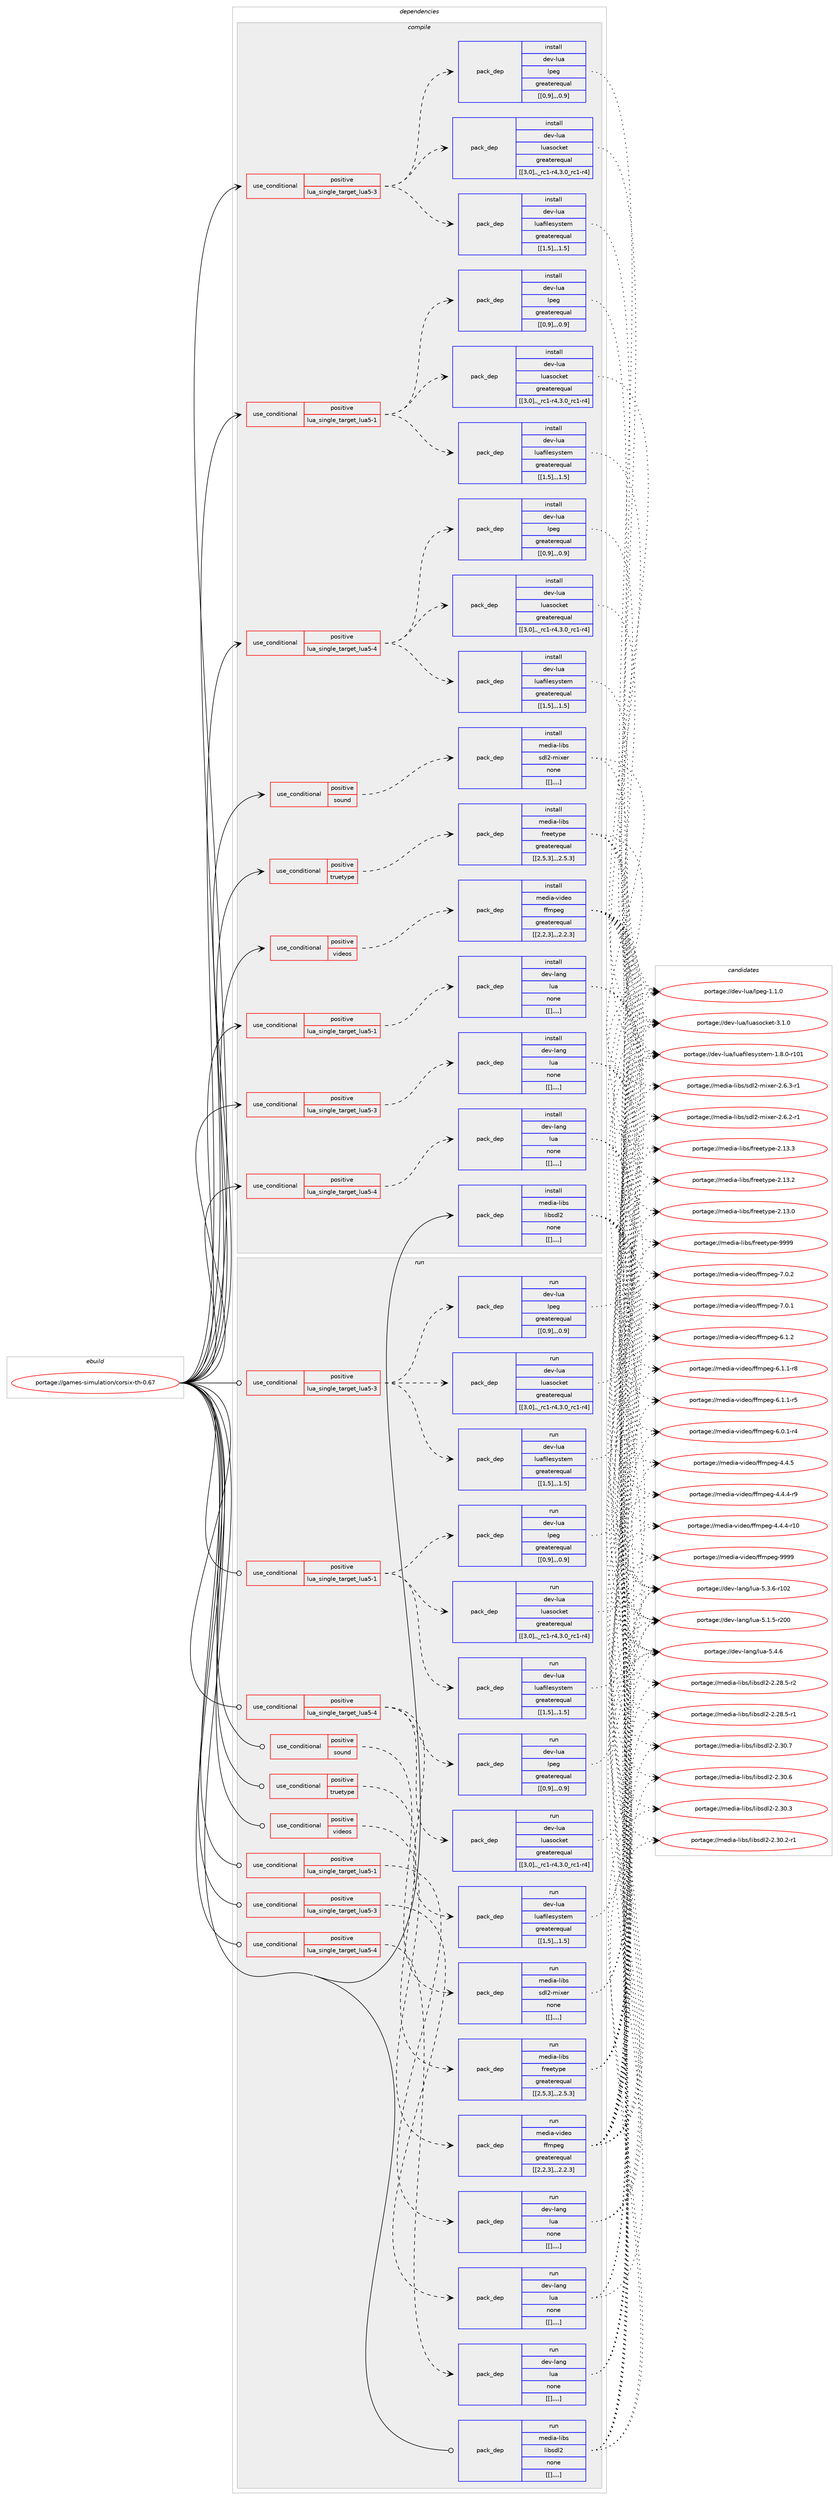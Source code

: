 digraph prolog {

# *************
# Graph options
# *************

newrank=true;
concentrate=true;
compound=true;
graph [rankdir=LR,fontname=Helvetica,fontsize=10,ranksep=1.5];#, ranksep=2.5, nodesep=0.2];
edge  [arrowhead=vee];
node  [fontname=Helvetica,fontsize=10];

# **********
# The ebuild
# **********

subgraph cluster_leftcol {
color=gray;
label=<<i>ebuild</i>>;
id [label="portage://games-simulation/corsix-th-0.67", color=red, width=4, href="../games-simulation/corsix-th-0.67.svg"];
}

# ****************
# The dependencies
# ****************

subgraph cluster_midcol {
color=gray;
label=<<i>dependencies</i>>;
subgraph cluster_compile {
fillcolor="#eeeeee";
style=filled;
label=<<i>compile</i>>;
subgraph cond66335 {
dependency236933 [label=<<TABLE BORDER="0" CELLBORDER="1" CELLSPACING="0" CELLPADDING="4"><TR><TD ROWSPAN="3" CELLPADDING="10">use_conditional</TD></TR><TR><TD>positive</TD></TR><TR><TD>lua_single_target_lua5-1</TD></TR></TABLE>>, shape=none, color=red];
subgraph pack169095 {
dependency236934 [label=<<TABLE BORDER="0" CELLBORDER="1" CELLSPACING="0" CELLPADDING="4" WIDTH="220"><TR><TD ROWSPAN="6" CELLPADDING="30">pack_dep</TD></TR><TR><TD WIDTH="110">install</TD></TR><TR><TD>dev-lang</TD></TR><TR><TD>lua</TD></TR><TR><TD>none</TD></TR><TR><TD>[[],,,,]</TD></TR></TABLE>>, shape=none, color=blue];
}
dependency236933:e -> dependency236934:w [weight=20,style="dashed",arrowhead="vee"];
}
id:e -> dependency236933:w [weight=20,style="solid",arrowhead="vee"];
subgraph cond66336 {
dependency236935 [label=<<TABLE BORDER="0" CELLBORDER="1" CELLSPACING="0" CELLPADDING="4"><TR><TD ROWSPAN="3" CELLPADDING="10">use_conditional</TD></TR><TR><TD>positive</TD></TR><TR><TD>lua_single_target_lua5-1</TD></TR></TABLE>>, shape=none, color=red];
subgraph pack169096 {
dependency236936 [label=<<TABLE BORDER="0" CELLBORDER="1" CELLSPACING="0" CELLPADDING="4" WIDTH="220"><TR><TD ROWSPAN="6" CELLPADDING="30">pack_dep</TD></TR><TR><TD WIDTH="110">install</TD></TR><TR><TD>dev-lua</TD></TR><TR><TD>luafilesystem</TD></TR><TR><TD>greaterequal</TD></TR><TR><TD>[[1,5],,,1.5]</TD></TR></TABLE>>, shape=none, color=blue];
}
dependency236935:e -> dependency236936:w [weight=20,style="dashed",arrowhead="vee"];
subgraph pack169097 {
dependency236937 [label=<<TABLE BORDER="0" CELLBORDER="1" CELLSPACING="0" CELLPADDING="4" WIDTH="220"><TR><TD ROWSPAN="6" CELLPADDING="30">pack_dep</TD></TR><TR><TD WIDTH="110">install</TD></TR><TR><TD>dev-lua</TD></TR><TR><TD>lpeg</TD></TR><TR><TD>greaterequal</TD></TR><TR><TD>[[0,9],,,0.9]</TD></TR></TABLE>>, shape=none, color=blue];
}
dependency236935:e -> dependency236937:w [weight=20,style="dashed",arrowhead="vee"];
subgraph pack169098 {
dependency236938 [label=<<TABLE BORDER="0" CELLBORDER="1" CELLSPACING="0" CELLPADDING="4" WIDTH="220"><TR><TD ROWSPAN="6" CELLPADDING="30">pack_dep</TD></TR><TR><TD WIDTH="110">install</TD></TR><TR><TD>dev-lua</TD></TR><TR><TD>luasocket</TD></TR><TR><TD>greaterequal</TD></TR><TR><TD>[[3,0],,_rc1-r4,3.0_rc1-r4]</TD></TR></TABLE>>, shape=none, color=blue];
}
dependency236935:e -> dependency236938:w [weight=20,style="dashed",arrowhead="vee"];
}
id:e -> dependency236935:w [weight=20,style="solid",arrowhead="vee"];
subgraph cond66337 {
dependency236939 [label=<<TABLE BORDER="0" CELLBORDER="1" CELLSPACING="0" CELLPADDING="4"><TR><TD ROWSPAN="3" CELLPADDING="10">use_conditional</TD></TR><TR><TD>positive</TD></TR><TR><TD>lua_single_target_lua5-3</TD></TR></TABLE>>, shape=none, color=red];
subgraph pack169099 {
dependency236940 [label=<<TABLE BORDER="0" CELLBORDER="1" CELLSPACING="0" CELLPADDING="4" WIDTH="220"><TR><TD ROWSPAN="6" CELLPADDING="30">pack_dep</TD></TR><TR><TD WIDTH="110">install</TD></TR><TR><TD>dev-lang</TD></TR><TR><TD>lua</TD></TR><TR><TD>none</TD></TR><TR><TD>[[],,,,]</TD></TR></TABLE>>, shape=none, color=blue];
}
dependency236939:e -> dependency236940:w [weight=20,style="dashed",arrowhead="vee"];
}
id:e -> dependency236939:w [weight=20,style="solid",arrowhead="vee"];
subgraph cond66338 {
dependency236941 [label=<<TABLE BORDER="0" CELLBORDER="1" CELLSPACING="0" CELLPADDING="4"><TR><TD ROWSPAN="3" CELLPADDING="10">use_conditional</TD></TR><TR><TD>positive</TD></TR><TR><TD>lua_single_target_lua5-3</TD></TR></TABLE>>, shape=none, color=red];
subgraph pack169100 {
dependency236942 [label=<<TABLE BORDER="0" CELLBORDER="1" CELLSPACING="0" CELLPADDING="4" WIDTH="220"><TR><TD ROWSPAN="6" CELLPADDING="30">pack_dep</TD></TR><TR><TD WIDTH="110">install</TD></TR><TR><TD>dev-lua</TD></TR><TR><TD>luafilesystem</TD></TR><TR><TD>greaterequal</TD></TR><TR><TD>[[1,5],,,1.5]</TD></TR></TABLE>>, shape=none, color=blue];
}
dependency236941:e -> dependency236942:w [weight=20,style="dashed",arrowhead="vee"];
subgraph pack169101 {
dependency236943 [label=<<TABLE BORDER="0" CELLBORDER="1" CELLSPACING="0" CELLPADDING="4" WIDTH="220"><TR><TD ROWSPAN="6" CELLPADDING="30">pack_dep</TD></TR><TR><TD WIDTH="110">install</TD></TR><TR><TD>dev-lua</TD></TR><TR><TD>lpeg</TD></TR><TR><TD>greaterequal</TD></TR><TR><TD>[[0,9],,,0.9]</TD></TR></TABLE>>, shape=none, color=blue];
}
dependency236941:e -> dependency236943:w [weight=20,style="dashed",arrowhead="vee"];
subgraph pack169102 {
dependency236944 [label=<<TABLE BORDER="0" CELLBORDER="1" CELLSPACING="0" CELLPADDING="4" WIDTH="220"><TR><TD ROWSPAN="6" CELLPADDING="30">pack_dep</TD></TR><TR><TD WIDTH="110">install</TD></TR><TR><TD>dev-lua</TD></TR><TR><TD>luasocket</TD></TR><TR><TD>greaterequal</TD></TR><TR><TD>[[3,0],,_rc1-r4,3.0_rc1-r4]</TD></TR></TABLE>>, shape=none, color=blue];
}
dependency236941:e -> dependency236944:w [weight=20,style="dashed",arrowhead="vee"];
}
id:e -> dependency236941:w [weight=20,style="solid",arrowhead="vee"];
subgraph cond66339 {
dependency236945 [label=<<TABLE BORDER="0" CELLBORDER="1" CELLSPACING="0" CELLPADDING="4"><TR><TD ROWSPAN="3" CELLPADDING="10">use_conditional</TD></TR><TR><TD>positive</TD></TR><TR><TD>lua_single_target_lua5-4</TD></TR></TABLE>>, shape=none, color=red];
subgraph pack169103 {
dependency236946 [label=<<TABLE BORDER="0" CELLBORDER="1" CELLSPACING="0" CELLPADDING="4" WIDTH="220"><TR><TD ROWSPAN="6" CELLPADDING="30">pack_dep</TD></TR><TR><TD WIDTH="110">install</TD></TR><TR><TD>dev-lang</TD></TR><TR><TD>lua</TD></TR><TR><TD>none</TD></TR><TR><TD>[[],,,,]</TD></TR></TABLE>>, shape=none, color=blue];
}
dependency236945:e -> dependency236946:w [weight=20,style="dashed",arrowhead="vee"];
}
id:e -> dependency236945:w [weight=20,style="solid",arrowhead="vee"];
subgraph cond66340 {
dependency236947 [label=<<TABLE BORDER="0" CELLBORDER="1" CELLSPACING="0" CELLPADDING="4"><TR><TD ROWSPAN="3" CELLPADDING="10">use_conditional</TD></TR><TR><TD>positive</TD></TR><TR><TD>lua_single_target_lua5-4</TD></TR></TABLE>>, shape=none, color=red];
subgraph pack169104 {
dependency236948 [label=<<TABLE BORDER="0" CELLBORDER="1" CELLSPACING="0" CELLPADDING="4" WIDTH="220"><TR><TD ROWSPAN="6" CELLPADDING="30">pack_dep</TD></TR><TR><TD WIDTH="110">install</TD></TR><TR><TD>dev-lua</TD></TR><TR><TD>luafilesystem</TD></TR><TR><TD>greaterequal</TD></TR><TR><TD>[[1,5],,,1.5]</TD></TR></TABLE>>, shape=none, color=blue];
}
dependency236947:e -> dependency236948:w [weight=20,style="dashed",arrowhead="vee"];
subgraph pack169105 {
dependency236949 [label=<<TABLE BORDER="0" CELLBORDER="1" CELLSPACING="0" CELLPADDING="4" WIDTH="220"><TR><TD ROWSPAN="6" CELLPADDING="30">pack_dep</TD></TR><TR><TD WIDTH="110">install</TD></TR><TR><TD>dev-lua</TD></TR><TR><TD>lpeg</TD></TR><TR><TD>greaterequal</TD></TR><TR><TD>[[0,9],,,0.9]</TD></TR></TABLE>>, shape=none, color=blue];
}
dependency236947:e -> dependency236949:w [weight=20,style="dashed",arrowhead="vee"];
subgraph pack169106 {
dependency236950 [label=<<TABLE BORDER="0" CELLBORDER="1" CELLSPACING="0" CELLPADDING="4" WIDTH="220"><TR><TD ROWSPAN="6" CELLPADDING="30">pack_dep</TD></TR><TR><TD WIDTH="110">install</TD></TR><TR><TD>dev-lua</TD></TR><TR><TD>luasocket</TD></TR><TR><TD>greaterequal</TD></TR><TR><TD>[[3,0],,_rc1-r4,3.0_rc1-r4]</TD></TR></TABLE>>, shape=none, color=blue];
}
dependency236947:e -> dependency236950:w [weight=20,style="dashed",arrowhead="vee"];
}
id:e -> dependency236947:w [weight=20,style="solid",arrowhead="vee"];
subgraph cond66341 {
dependency236951 [label=<<TABLE BORDER="0" CELLBORDER="1" CELLSPACING="0" CELLPADDING="4"><TR><TD ROWSPAN="3" CELLPADDING="10">use_conditional</TD></TR><TR><TD>positive</TD></TR><TR><TD>sound</TD></TR></TABLE>>, shape=none, color=red];
subgraph pack169107 {
dependency236952 [label=<<TABLE BORDER="0" CELLBORDER="1" CELLSPACING="0" CELLPADDING="4" WIDTH="220"><TR><TD ROWSPAN="6" CELLPADDING="30">pack_dep</TD></TR><TR><TD WIDTH="110">install</TD></TR><TR><TD>media-libs</TD></TR><TR><TD>sdl2-mixer</TD></TR><TR><TD>none</TD></TR><TR><TD>[[],,,,]</TD></TR></TABLE>>, shape=none, color=blue];
}
dependency236951:e -> dependency236952:w [weight=20,style="dashed",arrowhead="vee"];
}
id:e -> dependency236951:w [weight=20,style="solid",arrowhead="vee"];
subgraph cond66342 {
dependency236953 [label=<<TABLE BORDER="0" CELLBORDER="1" CELLSPACING="0" CELLPADDING="4"><TR><TD ROWSPAN="3" CELLPADDING="10">use_conditional</TD></TR><TR><TD>positive</TD></TR><TR><TD>truetype</TD></TR></TABLE>>, shape=none, color=red];
subgraph pack169108 {
dependency236954 [label=<<TABLE BORDER="0" CELLBORDER="1" CELLSPACING="0" CELLPADDING="4" WIDTH="220"><TR><TD ROWSPAN="6" CELLPADDING="30">pack_dep</TD></TR><TR><TD WIDTH="110">install</TD></TR><TR><TD>media-libs</TD></TR><TR><TD>freetype</TD></TR><TR><TD>greaterequal</TD></TR><TR><TD>[[2,5,3],,,2.5.3]</TD></TR></TABLE>>, shape=none, color=blue];
}
dependency236953:e -> dependency236954:w [weight=20,style="dashed",arrowhead="vee"];
}
id:e -> dependency236953:w [weight=20,style="solid",arrowhead="vee"];
subgraph cond66343 {
dependency236955 [label=<<TABLE BORDER="0" CELLBORDER="1" CELLSPACING="0" CELLPADDING="4"><TR><TD ROWSPAN="3" CELLPADDING="10">use_conditional</TD></TR><TR><TD>positive</TD></TR><TR><TD>videos</TD></TR></TABLE>>, shape=none, color=red];
subgraph pack169109 {
dependency236956 [label=<<TABLE BORDER="0" CELLBORDER="1" CELLSPACING="0" CELLPADDING="4" WIDTH="220"><TR><TD ROWSPAN="6" CELLPADDING="30">pack_dep</TD></TR><TR><TD WIDTH="110">install</TD></TR><TR><TD>media-video</TD></TR><TR><TD>ffmpeg</TD></TR><TR><TD>greaterequal</TD></TR><TR><TD>[[2,2,3],,,2.2.3]</TD></TR></TABLE>>, shape=none, color=blue];
}
dependency236955:e -> dependency236956:w [weight=20,style="dashed",arrowhead="vee"];
}
id:e -> dependency236955:w [weight=20,style="solid",arrowhead="vee"];
subgraph pack169110 {
dependency236957 [label=<<TABLE BORDER="0" CELLBORDER="1" CELLSPACING="0" CELLPADDING="4" WIDTH="220"><TR><TD ROWSPAN="6" CELLPADDING="30">pack_dep</TD></TR><TR><TD WIDTH="110">install</TD></TR><TR><TD>media-libs</TD></TR><TR><TD>libsdl2</TD></TR><TR><TD>none</TD></TR><TR><TD>[[],,,,]</TD></TR></TABLE>>, shape=none, color=blue];
}
id:e -> dependency236957:w [weight=20,style="solid",arrowhead="vee"];
}
subgraph cluster_compileandrun {
fillcolor="#eeeeee";
style=filled;
label=<<i>compile and run</i>>;
}
subgraph cluster_run {
fillcolor="#eeeeee";
style=filled;
label=<<i>run</i>>;
subgraph cond66344 {
dependency236958 [label=<<TABLE BORDER="0" CELLBORDER="1" CELLSPACING="0" CELLPADDING="4"><TR><TD ROWSPAN="3" CELLPADDING="10">use_conditional</TD></TR><TR><TD>positive</TD></TR><TR><TD>lua_single_target_lua5-1</TD></TR></TABLE>>, shape=none, color=red];
subgraph pack169111 {
dependency236959 [label=<<TABLE BORDER="0" CELLBORDER="1" CELLSPACING="0" CELLPADDING="4" WIDTH="220"><TR><TD ROWSPAN="6" CELLPADDING="30">pack_dep</TD></TR><TR><TD WIDTH="110">run</TD></TR><TR><TD>dev-lang</TD></TR><TR><TD>lua</TD></TR><TR><TD>none</TD></TR><TR><TD>[[],,,,]</TD></TR></TABLE>>, shape=none, color=blue];
}
dependency236958:e -> dependency236959:w [weight=20,style="dashed",arrowhead="vee"];
}
id:e -> dependency236958:w [weight=20,style="solid",arrowhead="odot"];
subgraph cond66345 {
dependency236960 [label=<<TABLE BORDER="0" CELLBORDER="1" CELLSPACING="0" CELLPADDING="4"><TR><TD ROWSPAN="3" CELLPADDING="10">use_conditional</TD></TR><TR><TD>positive</TD></TR><TR><TD>lua_single_target_lua5-1</TD></TR></TABLE>>, shape=none, color=red];
subgraph pack169112 {
dependency236961 [label=<<TABLE BORDER="0" CELLBORDER="1" CELLSPACING="0" CELLPADDING="4" WIDTH="220"><TR><TD ROWSPAN="6" CELLPADDING="30">pack_dep</TD></TR><TR><TD WIDTH="110">run</TD></TR><TR><TD>dev-lua</TD></TR><TR><TD>luafilesystem</TD></TR><TR><TD>greaterequal</TD></TR><TR><TD>[[1,5],,,1.5]</TD></TR></TABLE>>, shape=none, color=blue];
}
dependency236960:e -> dependency236961:w [weight=20,style="dashed",arrowhead="vee"];
subgraph pack169113 {
dependency236962 [label=<<TABLE BORDER="0" CELLBORDER="1" CELLSPACING="0" CELLPADDING="4" WIDTH="220"><TR><TD ROWSPAN="6" CELLPADDING="30">pack_dep</TD></TR><TR><TD WIDTH="110">run</TD></TR><TR><TD>dev-lua</TD></TR><TR><TD>lpeg</TD></TR><TR><TD>greaterequal</TD></TR><TR><TD>[[0,9],,,0.9]</TD></TR></TABLE>>, shape=none, color=blue];
}
dependency236960:e -> dependency236962:w [weight=20,style="dashed",arrowhead="vee"];
subgraph pack169114 {
dependency236963 [label=<<TABLE BORDER="0" CELLBORDER="1" CELLSPACING="0" CELLPADDING="4" WIDTH="220"><TR><TD ROWSPAN="6" CELLPADDING="30">pack_dep</TD></TR><TR><TD WIDTH="110">run</TD></TR><TR><TD>dev-lua</TD></TR><TR><TD>luasocket</TD></TR><TR><TD>greaterequal</TD></TR><TR><TD>[[3,0],,_rc1-r4,3.0_rc1-r4]</TD></TR></TABLE>>, shape=none, color=blue];
}
dependency236960:e -> dependency236963:w [weight=20,style="dashed",arrowhead="vee"];
}
id:e -> dependency236960:w [weight=20,style="solid",arrowhead="odot"];
subgraph cond66346 {
dependency236964 [label=<<TABLE BORDER="0" CELLBORDER="1" CELLSPACING="0" CELLPADDING="4"><TR><TD ROWSPAN="3" CELLPADDING="10">use_conditional</TD></TR><TR><TD>positive</TD></TR><TR><TD>lua_single_target_lua5-3</TD></TR></TABLE>>, shape=none, color=red];
subgraph pack169115 {
dependency236965 [label=<<TABLE BORDER="0" CELLBORDER="1" CELLSPACING="0" CELLPADDING="4" WIDTH="220"><TR><TD ROWSPAN="6" CELLPADDING="30">pack_dep</TD></TR><TR><TD WIDTH="110">run</TD></TR><TR><TD>dev-lang</TD></TR><TR><TD>lua</TD></TR><TR><TD>none</TD></TR><TR><TD>[[],,,,]</TD></TR></TABLE>>, shape=none, color=blue];
}
dependency236964:e -> dependency236965:w [weight=20,style="dashed",arrowhead="vee"];
}
id:e -> dependency236964:w [weight=20,style="solid",arrowhead="odot"];
subgraph cond66347 {
dependency236966 [label=<<TABLE BORDER="0" CELLBORDER="1" CELLSPACING="0" CELLPADDING="4"><TR><TD ROWSPAN="3" CELLPADDING="10">use_conditional</TD></TR><TR><TD>positive</TD></TR><TR><TD>lua_single_target_lua5-3</TD></TR></TABLE>>, shape=none, color=red];
subgraph pack169116 {
dependency236967 [label=<<TABLE BORDER="0" CELLBORDER="1" CELLSPACING="0" CELLPADDING="4" WIDTH="220"><TR><TD ROWSPAN="6" CELLPADDING="30">pack_dep</TD></TR><TR><TD WIDTH="110">run</TD></TR><TR><TD>dev-lua</TD></TR><TR><TD>luafilesystem</TD></TR><TR><TD>greaterequal</TD></TR><TR><TD>[[1,5],,,1.5]</TD></TR></TABLE>>, shape=none, color=blue];
}
dependency236966:e -> dependency236967:w [weight=20,style="dashed",arrowhead="vee"];
subgraph pack169117 {
dependency236968 [label=<<TABLE BORDER="0" CELLBORDER="1" CELLSPACING="0" CELLPADDING="4" WIDTH="220"><TR><TD ROWSPAN="6" CELLPADDING="30">pack_dep</TD></TR><TR><TD WIDTH="110">run</TD></TR><TR><TD>dev-lua</TD></TR><TR><TD>lpeg</TD></TR><TR><TD>greaterequal</TD></TR><TR><TD>[[0,9],,,0.9]</TD></TR></TABLE>>, shape=none, color=blue];
}
dependency236966:e -> dependency236968:w [weight=20,style="dashed",arrowhead="vee"];
subgraph pack169118 {
dependency236969 [label=<<TABLE BORDER="0" CELLBORDER="1" CELLSPACING="0" CELLPADDING="4" WIDTH="220"><TR><TD ROWSPAN="6" CELLPADDING="30">pack_dep</TD></TR><TR><TD WIDTH="110">run</TD></TR><TR><TD>dev-lua</TD></TR><TR><TD>luasocket</TD></TR><TR><TD>greaterequal</TD></TR><TR><TD>[[3,0],,_rc1-r4,3.0_rc1-r4]</TD></TR></TABLE>>, shape=none, color=blue];
}
dependency236966:e -> dependency236969:w [weight=20,style="dashed",arrowhead="vee"];
}
id:e -> dependency236966:w [weight=20,style="solid",arrowhead="odot"];
subgraph cond66348 {
dependency236970 [label=<<TABLE BORDER="0" CELLBORDER="1" CELLSPACING="0" CELLPADDING="4"><TR><TD ROWSPAN="3" CELLPADDING="10">use_conditional</TD></TR><TR><TD>positive</TD></TR><TR><TD>lua_single_target_lua5-4</TD></TR></TABLE>>, shape=none, color=red];
subgraph pack169119 {
dependency236971 [label=<<TABLE BORDER="0" CELLBORDER="1" CELLSPACING="0" CELLPADDING="4" WIDTH="220"><TR><TD ROWSPAN="6" CELLPADDING="30">pack_dep</TD></TR><TR><TD WIDTH="110">run</TD></TR><TR><TD>dev-lang</TD></TR><TR><TD>lua</TD></TR><TR><TD>none</TD></TR><TR><TD>[[],,,,]</TD></TR></TABLE>>, shape=none, color=blue];
}
dependency236970:e -> dependency236971:w [weight=20,style="dashed",arrowhead="vee"];
}
id:e -> dependency236970:w [weight=20,style="solid",arrowhead="odot"];
subgraph cond66349 {
dependency236972 [label=<<TABLE BORDER="0" CELLBORDER="1" CELLSPACING="0" CELLPADDING="4"><TR><TD ROWSPAN="3" CELLPADDING="10">use_conditional</TD></TR><TR><TD>positive</TD></TR><TR><TD>lua_single_target_lua5-4</TD></TR></TABLE>>, shape=none, color=red];
subgraph pack169120 {
dependency236973 [label=<<TABLE BORDER="0" CELLBORDER="1" CELLSPACING="0" CELLPADDING="4" WIDTH="220"><TR><TD ROWSPAN="6" CELLPADDING="30">pack_dep</TD></TR><TR><TD WIDTH="110">run</TD></TR><TR><TD>dev-lua</TD></TR><TR><TD>luafilesystem</TD></TR><TR><TD>greaterequal</TD></TR><TR><TD>[[1,5],,,1.5]</TD></TR></TABLE>>, shape=none, color=blue];
}
dependency236972:e -> dependency236973:w [weight=20,style="dashed",arrowhead="vee"];
subgraph pack169121 {
dependency236974 [label=<<TABLE BORDER="0" CELLBORDER="1" CELLSPACING="0" CELLPADDING="4" WIDTH="220"><TR><TD ROWSPAN="6" CELLPADDING="30">pack_dep</TD></TR><TR><TD WIDTH="110">run</TD></TR><TR><TD>dev-lua</TD></TR><TR><TD>lpeg</TD></TR><TR><TD>greaterequal</TD></TR><TR><TD>[[0,9],,,0.9]</TD></TR></TABLE>>, shape=none, color=blue];
}
dependency236972:e -> dependency236974:w [weight=20,style="dashed",arrowhead="vee"];
subgraph pack169122 {
dependency236975 [label=<<TABLE BORDER="0" CELLBORDER="1" CELLSPACING="0" CELLPADDING="4" WIDTH="220"><TR><TD ROWSPAN="6" CELLPADDING="30">pack_dep</TD></TR><TR><TD WIDTH="110">run</TD></TR><TR><TD>dev-lua</TD></TR><TR><TD>luasocket</TD></TR><TR><TD>greaterequal</TD></TR><TR><TD>[[3,0],,_rc1-r4,3.0_rc1-r4]</TD></TR></TABLE>>, shape=none, color=blue];
}
dependency236972:e -> dependency236975:w [weight=20,style="dashed",arrowhead="vee"];
}
id:e -> dependency236972:w [weight=20,style="solid",arrowhead="odot"];
subgraph cond66350 {
dependency236976 [label=<<TABLE BORDER="0" CELLBORDER="1" CELLSPACING="0" CELLPADDING="4"><TR><TD ROWSPAN="3" CELLPADDING="10">use_conditional</TD></TR><TR><TD>positive</TD></TR><TR><TD>sound</TD></TR></TABLE>>, shape=none, color=red];
subgraph pack169123 {
dependency236977 [label=<<TABLE BORDER="0" CELLBORDER="1" CELLSPACING="0" CELLPADDING="4" WIDTH="220"><TR><TD ROWSPAN="6" CELLPADDING="30">pack_dep</TD></TR><TR><TD WIDTH="110">run</TD></TR><TR><TD>media-libs</TD></TR><TR><TD>sdl2-mixer</TD></TR><TR><TD>none</TD></TR><TR><TD>[[],,,,]</TD></TR></TABLE>>, shape=none, color=blue];
}
dependency236976:e -> dependency236977:w [weight=20,style="dashed",arrowhead="vee"];
}
id:e -> dependency236976:w [weight=20,style="solid",arrowhead="odot"];
subgraph cond66351 {
dependency236978 [label=<<TABLE BORDER="0" CELLBORDER="1" CELLSPACING="0" CELLPADDING="4"><TR><TD ROWSPAN="3" CELLPADDING="10">use_conditional</TD></TR><TR><TD>positive</TD></TR><TR><TD>truetype</TD></TR></TABLE>>, shape=none, color=red];
subgraph pack169124 {
dependency236979 [label=<<TABLE BORDER="0" CELLBORDER="1" CELLSPACING="0" CELLPADDING="4" WIDTH="220"><TR><TD ROWSPAN="6" CELLPADDING="30">pack_dep</TD></TR><TR><TD WIDTH="110">run</TD></TR><TR><TD>media-libs</TD></TR><TR><TD>freetype</TD></TR><TR><TD>greaterequal</TD></TR><TR><TD>[[2,5,3],,,2.5.3]</TD></TR></TABLE>>, shape=none, color=blue];
}
dependency236978:e -> dependency236979:w [weight=20,style="dashed",arrowhead="vee"];
}
id:e -> dependency236978:w [weight=20,style="solid",arrowhead="odot"];
subgraph cond66352 {
dependency236980 [label=<<TABLE BORDER="0" CELLBORDER="1" CELLSPACING="0" CELLPADDING="4"><TR><TD ROWSPAN="3" CELLPADDING="10">use_conditional</TD></TR><TR><TD>positive</TD></TR><TR><TD>videos</TD></TR></TABLE>>, shape=none, color=red];
subgraph pack169125 {
dependency236981 [label=<<TABLE BORDER="0" CELLBORDER="1" CELLSPACING="0" CELLPADDING="4" WIDTH="220"><TR><TD ROWSPAN="6" CELLPADDING="30">pack_dep</TD></TR><TR><TD WIDTH="110">run</TD></TR><TR><TD>media-video</TD></TR><TR><TD>ffmpeg</TD></TR><TR><TD>greaterequal</TD></TR><TR><TD>[[2,2,3],,,2.2.3]</TD></TR></TABLE>>, shape=none, color=blue];
}
dependency236980:e -> dependency236981:w [weight=20,style="dashed",arrowhead="vee"];
}
id:e -> dependency236980:w [weight=20,style="solid",arrowhead="odot"];
subgraph pack169126 {
dependency236982 [label=<<TABLE BORDER="0" CELLBORDER="1" CELLSPACING="0" CELLPADDING="4" WIDTH="220"><TR><TD ROWSPAN="6" CELLPADDING="30">pack_dep</TD></TR><TR><TD WIDTH="110">run</TD></TR><TR><TD>media-libs</TD></TR><TR><TD>libsdl2</TD></TR><TR><TD>none</TD></TR><TR><TD>[[],,,,]</TD></TR></TABLE>>, shape=none, color=blue];
}
id:e -> dependency236982:w [weight=20,style="solid",arrowhead="odot"];
}
}

# **************
# The candidates
# **************

subgraph cluster_choices {
rank=same;
color=gray;
label=<<i>candidates</i>>;

subgraph choice169095 {
color=black;
nodesep=1;
choice10010111845108971101034710811797455346524654 [label="portage://dev-lang/lua-5.4.6", color=red, width=4,href="../dev-lang/lua-5.4.6.svg"];
choice1001011184510897110103471081179745534651465445114494850 [label="portage://dev-lang/lua-5.3.6-r102", color=red, width=4,href="../dev-lang/lua-5.3.6-r102.svg"];
choice1001011184510897110103471081179745534649465345114504848 [label="portage://dev-lang/lua-5.1.5-r200", color=red, width=4,href="../dev-lang/lua-5.1.5-r200.svg"];
dependency236934:e -> choice10010111845108971101034710811797455346524654:w [style=dotted,weight="100"];
dependency236934:e -> choice1001011184510897110103471081179745534651465445114494850:w [style=dotted,weight="100"];
dependency236934:e -> choice1001011184510897110103471081179745534649465345114504848:w [style=dotted,weight="100"];
}
subgraph choice169096 {
color=black;
nodesep=1;
choice1001011184510811797471081179710210510810111512111511610110945494656464845114494849 [label="portage://dev-lua/luafilesystem-1.8.0-r101", color=red, width=4,href="../dev-lua/luafilesystem-1.8.0-r101.svg"];
dependency236936:e -> choice1001011184510811797471081179710210510810111512111511610110945494656464845114494849:w [style=dotted,weight="100"];
}
subgraph choice169097 {
color=black;
nodesep=1;
choice100101118451081179747108112101103454946494648 [label="portage://dev-lua/lpeg-1.1.0", color=red, width=4,href="../dev-lua/lpeg-1.1.0.svg"];
dependency236937:e -> choice100101118451081179747108112101103454946494648:w [style=dotted,weight="100"];
}
subgraph choice169098 {
color=black;
nodesep=1;
choice1001011184510811797471081179711511199107101116455146494648 [label="portage://dev-lua/luasocket-3.1.0", color=red, width=4,href="../dev-lua/luasocket-3.1.0.svg"];
dependency236938:e -> choice1001011184510811797471081179711511199107101116455146494648:w [style=dotted,weight="100"];
}
subgraph choice169099 {
color=black;
nodesep=1;
choice10010111845108971101034710811797455346524654 [label="portage://dev-lang/lua-5.4.6", color=red, width=4,href="../dev-lang/lua-5.4.6.svg"];
choice1001011184510897110103471081179745534651465445114494850 [label="portage://dev-lang/lua-5.3.6-r102", color=red, width=4,href="../dev-lang/lua-5.3.6-r102.svg"];
choice1001011184510897110103471081179745534649465345114504848 [label="portage://dev-lang/lua-5.1.5-r200", color=red, width=4,href="../dev-lang/lua-5.1.5-r200.svg"];
dependency236940:e -> choice10010111845108971101034710811797455346524654:w [style=dotted,weight="100"];
dependency236940:e -> choice1001011184510897110103471081179745534651465445114494850:w [style=dotted,weight="100"];
dependency236940:e -> choice1001011184510897110103471081179745534649465345114504848:w [style=dotted,weight="100"];
}
subgraph choice169100 {
color=black;
nodesep=1;
choice1001011184510811797471081179710210510810111512111511610110945494656464845114494849 [label="portage://dev-lua/luafilesystem-1.8.0-r101", color=red, width=4,href="../dev-lua/luafilesystem-1.8.0-r101.svg"];
dependency236942:e -> choice1001011184510811797471081179710210510810111512111511610110945494656464845114494849:w [style=dotted,weight="100"];
}
subgraph choice169101 {
color=black;
nodesep=1;
choice100101118451081179747108112101103454946494648 [label="portage://dev-lua/lpeg-1.1.0", color=red, width=4,href="../dev-lua/lpeg-1.1.0.svg"];
dependency236943:e -> choice100101118451081179747108112101103454946494648:w [style=dotted,weight="100"];
}
subgraph choice169102 {
color=black;
nodesep=1;
choice1001011184510811797471081179711511199107101116455146494648 [label="portage://dev-lua/luasocket-3.1.0", color=red, width=4,href="../dev-lua/luasocket-3.1.0.svg"];
dependency236944:e -> choice1001011184510811797471081179711511199107101116455146494648:w [style=dotted,weight="100"];
}
subgraph choice169103 {
color=black;
nodesep=1;
choice10010111845108971101034710811797455346524654 [label="portage://dev-lang/lua-5.4.6", color=red, width=4,href="../dev-lang/lua-5.4.6.svg"];
choice1001011184510897110103471081179745534651465445114494850 [label="portage://dev-lang/lua-5.3.6-r102", color=red, width=4,href="../dev-lang/lua-5.3.6-r102.svg"];
choice1001011184510897110103471081179745534649465345114504848 [label="portage://dev-lang/lua-5.1.5-r200", color=red, width=4,href="../dev-lang/lua-5.1.5-r200.svg"];
dependency236946:e -> choice10010111845108971101034710811797455346524654:w [style=dotted,weight="100"];
dependency236946:e -> choice1001011184510897110103471081179745534651465445114494850:w [style=dotted,weight="100"];
dependency236946:e -> choice1001011184510897110103471081179745534649465345114504848:w [style=dotted,weight="100"];
}
subgraph choice169104 {
color=black;
nodesep=1;
choice1001011184510811797471081179710210510810111512111511610110945494656464845114494849 [label="portage://dev-lua/luafilesystem-1.8.0-r101", color=red, width=4,href="../dev-lua/luafilesystem-1.8.0-r101.svg"];
dependency236948:e -> choice1001011184510811797471081179710210510810111512111511610110945494656464845114494849:w [style=dotted,weight="100"];
}
subgraph choice169105 {
color=black;
nodesep=1;
choice100101118451081179747108112101103454946494648 [label="portage://dev-lua/lpeg-1.1.0", color=red, width=4,href="../dev-lua/lpeg-1.1.0.svg"];
dependency236949:e -> choice100101118451081179747108112101103454946494648:w [style=dotted,weight="100"];
}
subgraph choice169106 {
color=black;
nodesep=1;
choice1001011184510811797471081179711511199107101116455146494648 [label="portage://dev-lua/luasocket-3.1.0", color=red, width=4,href="../dev-lua/luasocket-3.1.0.svg"];
dependency236950:e -> choice1001011184510811797471081179711511199107101116455146494648:w [style=dotted,weight="100"];
}
subgraph choice169107 {
color=black;
nodesep=1;
choice1091011001059745108105981154711510010850451091051201011144550465446514511449 [label="portage://media-libs/sdl2-mixer-2.6.3-r1", color=red, width=4,href="../media-libs/sdl2-mixer-2.6.3-r1.svg"];
choice1091011001059745108105981154711510010850451091051201011144550465446504511449 [label="portage://media-libs/sdl2-mixer-2.6.2-r1", color=red, width=4,href="../media-libs/sdl2-mixer-2.6.2-r1.svg"];
dependency236952:e -> choice1091011001059745108105981154711510010850451091051201011144550465446514511449:w [style=dotted,weight="100"];
dependency236952:e -> choice1091011001059745108105981154711510010850451091051201011144550465446504511449:w [style=dotted,weight="100"];
}
subgraph choice169108 {
color=black;
nodesep=1;
choice109101100105974510810598115471021141011011161211121014557575757 [label="portage://media-libs/freetype-9999", color=red, width=4,href="../media-libs/freetype-9999.svg"];
choice1091011001059745108105981154710211410110111612111210145504649514651 [label="portage://media-libs/freetype-2.13.3", color=red, width=4,href="../media-libs/freetype-2.13.3.svg"];
choice1091011001059745108105981154710211410110111612111210145504649514650 [label="portage://media-libs/freetype-2.13.2", color=red, width=4,href="../media-libs/freetype-2.13.2.svg"];
choice1091011001059745108105981154710211410110111612111210145504649514648 [label="portage://media-libs/freetype-2.13.0", color=red, width=4,href="../media-libs/freetype-2.13.0.svg"];
dependency236954:e -> choice109101100105974510810598115471021141011011161211121014557575757:w [style=dotted,weight="100"];
dependency236954:e -> choice1091011001059745108105981154710211410110111612111210145504649514651:w [style=dotted,weight="100"];
dependency236954:e -> choice1091011001059745108105981154710211410110111612111210145504649514650:w [style=dotted,weight="100"];
dependency236954:e -> choice1091011001059745108105981154710211410110111612111210145504649514648:w [style=dotted,weight="100"];
}
subgraph choice169109 {
color=black;
nodesep=1;
choice1091011001059745118105100101111471021021091121011034557575757 [label="portage://media-video/ffmpeg-9999", color=red, width=4,href="../media-video/ffmpeg-9999.svg"];
choice109101100105974511810510010111147102102109112101103455546484650 [label="portage://media-video/ffmpeg-7.0.2", color=red, width=4,href="../media-video/ffmpeg-7.0.2.svg"];
choice109101100105974511810510010111147102102109112101103455546484649 [label="portage://media-video/ffmpeg-7.0.1", color=red, width=4,href="../media-video/ffmpeg-7.0.1.svg"];
choice109101100105974511810510010111147102102109112101103455446494650 [label="portage://media-video/ffmpeg-6.1.2", color=red, width=4,href="../media-video/ffmpeg-6.1.2.svg"];
choice1091011001059745118105100101111471021021091121011034554464946494511456 [label="portage://media-video/ffmpeg-6.1.1-r8", color=red, width=4,href="../media-video/ffmpeg-6.1.1-r8.svg"];
choice1091011001059745118105100101111471021021091121011034554464946494511453 [label="portage://media-video/ffmpeg-6.1.1-r5", color=red, width=4,href="../media-video/ffmpeg-6.1.1-r5.svg"];
choice1091011001059745118105100101111471021021091121011034554464846494511452 [label="portage://media-video/ffmpeg-6.0.1-r4", color=red, width=4,href="../media-video/ffmpeg-6.0.1-r4.svg"];
choice109101100105974511810510010111147102102109112101103455246524653 [label="portage://media-video/ffmpeg-4.4.5", color=red, width=4,href="../media-video/ffmpeg-4.4.5.svg"];
choice1091011001059745118105100101111471021021091121011034552465246524511457 [label="portage://media-video/ffmpeg-4.4.4-r9", color=red, width=4,href="../media-video/ffmpeg-4.4.4-r9.svg"];
choice109101100105974511810510010111147102102109112101103455246524652451144948 [label="portage://media-video/ffmpeg-4.4.4-r10", color=red, width=4,href="../media-video/ffmpeg-4.4.4-r10.svg"];
dependency236956:e -> choice1091011001059745118105100101111471021021091121011034557575757:w [style=dotted,weight="100"];
dependency236956:e -> choice109101100105974511810510010111147102102109112101103455546484650:w [style=dotted,weight="100"];
dependency236956:e -> choice109101100105974511810510010111147102102109112101103455546484649:w [style=dotted,weight="100"];
dependency236956:e -> choice109101100105974511810510010111147102102109112101103455446494650:w [style=dotted,weight="100"];
dependency236956:e -> choice1091011001059745118105100101111471021021091121011034554464946494511456:w [style=dotted,weight="100"];
dependency236956:e -> choice1091011001059745118105100101111471021021091121011034554464946494511453:w [style=dotted,weight="100"];
dependency236956:e -> choice1091011001059745118105100101111471021021091121011034554464846494511452:w [style=dotted,weight="100"];
dependency236956:e -> choice109101100105974511810510010111147102102109112101103455246524653:w [style=dotted,weight="100"];
dependency236956:e -> choice1091011001059745118105100101111471021021091121011034552465246524511457:w [style=dotted,weight="100"];
dependency236956:e -> choice109101100105974511810510010111147102102109112101103455246524652451144948:w [style=dotted,weight="100"];
}
subgraph choice169110 {
color=black;
nodesep=1;
choice10910110010597451081059811547108105981151001085045504651484655 [label="portage://media-libs/libsdl2-2.30.7", color=red, width=4,href="../media-libs/libsdl2-2.30.7.svg"];
choice10910110010597451081059811547108105981151001085045504651484654 [label="portage://media-libs/libsdl2-2.30.6", color=red, width=4,href="../media-libs/libsdl2-2.30.6.svg"];
choice10910110010597451081059811547108105981151001085045504651484651 [label="portage://media-libs/libsdl2-2.30.3", color=red, width=4,href="../media-libs/libsdl2-2.30.3.svg"];
choice109101100105974510810598115471081059811510010850455046514846504511449 [label="portage://media-libs/libsdl2-2.30.2-r1", color=red, width=4,href="../media-libs/libsdl2-2.30.2-r1.svg"];
choice109101100105974510810598115471081059811510010850455046505646534511450 [label="portage://media-libs/libsdl2-2.28.5-r2", color=red, width=4,href="../media-libs/libsdl2-2.28.5-r2.svg"];
choice109101100105974510810598115471081059811510010850455046505646534511449 [label="portage://media-libs/libsdl2-2.28.5-r1", color=red, width=4,href="../media-libs/libsdl2-2.28.5-r1.svg"];
dependency236957:e -> choice10910110010597451081059811547108105981151001085045504651484655:w [style=dotted,weight="100"];
dependency236957:e -> choice10910110010597451081059811547108105981151001085045504651484654:w [style=dotted,weight="100"];
dependency236957:e -> choice10910110010597451081059811547108105981151001085045504651484651:w [style=dotted,weight="100"];
dependency236957:e -> choice109101100105974510810598115471081059811510010850455046514846504511449:w [style=dotted,weight="100"];
dependency236957:e -> choice109101100105974510810598115471081059811510010850455046505646534511450:w [style=dotted,weight="100"];
dependency236957:e -> choice109101100105974510810598115471081059811510010850455046505646534511449:w [style=dotted,weight="100"];
}
subgraph choice169111 {
color=black;
nodesep=1;
choice10010111845108971101034710811797455346524654 [label="portage://dev-lang/lua-5.4.6", color=red, width=4,href="../dev-lang/lua-5.4.6.svg"];
choice1001011184510897110103471081179745534651465445114494850 [label="portage://dev-lang/lua-5.3.6-r102", color=red, width=4,href="../dev-lang/lua-5.3.6-r102.svg"];
choice1001011184510897110103471081179745534649465345114504848 [label="portage://dev-lang/lua-5.1.5-r200", color=red, width=4,href="../dev-lang/lua-5.1.5-r200.svg"];
dependency236959:e -> choice10010111845108971101034710811797455346524654:w [style=dotted,weight="100"];
dependency236959:e -> choice1001011184510897110103471081179745534651465445114494850:w [style=dotted,weight="100"];
dependency236959:e -> choice1001011184510897110103471081179745534649465345114504848:w [style=dotted,weight="100"];
}
subgraph choice169112 {
color=black;
nodesep=1;
choice1001011184510811797471081179710210510810111512111511610110945494656464845114494849 [label="portage://dev-lua/luafilesystem-1.8.0-r101", color=red, width=4,href="../dev-lua/luafilesystem-1.8.0-r101.svg"];
dependency236961:e -> choice1001011184510811797471081179710210510810111512111511610110945494656464845114494849:w [style=dotted,weight="100"];
}
subgraph choice169113 {
color=black;
nodesep=1;
choice100101118451081179747108112101103454946494648 [label="portage://dev-lua/lpeg-1.1.0", color=red, width=4,href="../dev-lua/lpeg-1.1.0.svg"];
dependency236962:e -> choice100101118451081179747108112101103454946494648:w [style=dotted,weight="100"];
}
subgraph choice169114 {
color=black;
nodesep=1;
choice1001011184510811797471081179711511199107101116455146494648 [label="portage://dev-lua/luasocket-3.1.0", color=red, width=4,href="../dev-lua/luasocket-3.1.0.svg"];
dependency236963:e -> choice1001011184510811797471081179711511199107101116455146494648:w [style=dotted,weight="100"];
}
subgraph choice169115 {
color=black;
nodesep=1;
choice10010111845108971101034710811797455346524654 [label="portage://dev-lang/lua-5.4.6", color=red, width=4,href="../dev-lang/lua-5.4.6.svg"];
choice1001011184510897110103471081179745534651465445114494850 [label="portage://dev-lang/lua-5.3.6-r102", color=red, width=4,href="../dev-lang/lua-5.3.6-r102.svg"];
choice1001011184510897110103471081179745534649465345114504848 [label="portage://dev-lang/lua-5.1.5-r200", color=red, width=4,href="../dev-lang/lua-5.1.5-r200.svg"];
dependency236965:e -> choice10010111845108971101034710811797455346524654:w [style=dotted,weight="100"];
dependency236965:e -> choice1001011184510897110103471081179745534651465445114494850:w [style=dotted,weight="100"];
dependency236965:e -> choice1001011184510897110103471081179745534649465345114504848:w [style=dotted,weight="100"];
}
subgraph choice169116 {
color=black;
nodesep=1;
choice1001011184510811797471081179710210510810111512111511610110945494656464845114494849 [label="portage://dev-lua/luafilesystem-1.8.0-r101", color=red, width=4,href="../dev-lua/luafilesystem-1.8.0-r101.svg"];
dependency236967:e -> choice1001011184510811797471081179710210510810111512111511610110945494656464845114494849:w [style=dotted,weight="100"];
}
subgraph choice169117 {
color=black;
nodesep=1;
choice100101118451081179747108112101103454946494648 [label="portage://dev-lua/lpeg-1.1.0", color=red, width=4,href="../dev-lua/lpeg-1.1.0.svg"];
dependency236968:e -> choice100101118451081179747108112101103454946494648:w [style=dotted,weight="100"];
}
subgraph choice169118 {
color=black;
nodesep=1;
choice1001011184510811797471081179711511199107101116455146494648 [label="portage://dev-lua/luasocket-3.1.0", color=red, width=4,href="../dev-lua/luasocket-3.1.0.svg"];
dependency236969:e -> choice1001011184510811797471081179711511199107101116455146494648:w [style=dotted,weight="100"];
}
subgraph choice169119 {
color=black;
nodesep=1;
choice10010111845108971101034710811797455346524654 [label="portage://dev-lang/lua-5.4.6", color=red, width=4,href="../dev-lang/lua-5.4.6.svg"];
choice1001011184510897110103471081179745534651465445114494850 [label="portage://dev-lang/lua-5.3.6-r102", color=red, width=4,href="../dev-lang/lua-5.3.6-r102.svg"];
choice1001011184510897110103471081179745534649465345114504848 [label="portage://dev-lang/lua-5.1.5-r200", color=red, width=4,href="../dev-lang/lua-5.1.5-r200.svg"];
dependency236971:e -> choice10010111845108971101034710811797455346524654:w [style=dotted,weight="100"];
dependency236971:e -> choice1001011184510897110103471081179745534651465445114494850:w [style=dotted,weight="100"];
dependency236971:e -> choice1001011184510897110103471081179745534649465345114504848:w [style=dotted,weight="100"];
}
subgraph choice169120 {
color=black;
nodesep=1;
choice1001011184510811797471081179710210510810111512111511610110945494656464845114494849 [label="portage://dev-lua/luafilesystem-1.8.0-r101", color=red, width=4,href="../dev-lua/luafilesystem-1.8.0-r101.svg"];
dependency236973:e -> choice1001011184510811797471081179710210510810111512111511610110945494656464845114494849:w [style=dotted,weight="100"];
}
subgraph choice169121 {
color=black;
nodesep=1;
choice100101118451081179747108112101103454946494648 [label="portage://dev-lua/lpeg-1.1.0", color=red, width=4,href="../dev-lua/lpeg-1.1.0.svg"];
dependency236974:e -> choice100101118451081179747108112101103454946494648:w [style=dotted,weight="100"];
}
subgraph choice169122 {
color=black;
nodesep=1;
choice1001011184510811797471081179711511199107101116455146494648 [label="portage://dev-lua/luasocket-3.1.0", color=red, width=4,href="../dev-lua/luasocket-3.1.0.svg"];
dependency236975:e -> choice1001011184510811797471081179711511199107101116455146494648:w [style=dotted,weight="100"];
}
subgraph choice169123 {
color=black;
nodesep=1;
choice1091011001059745108105981154711510010850451091051201011144550465446514511449 [label="portage://media-libs/sdl2-mixer-2.6.3-r1", color=red, width=4,href="../media-libs/sdl2-mixer-2.6.3-r1.svg"];
choice1091011001059745108105981154711510010850451091051201011144550465446504511449 [label="portage://media-libs/sdl2-mixer-2.6.2-r1", color=red, width=4,href="../media-libs/sdl2-mixer-2.6.2-r1.svg"];
dependency236977:e -> choice1091011001059745108105981154711510010850451091051201011144550465446514511449:w [style=dotted,weight="100"];
dependency236977:e -> choice1091011001059745108105981154711510010850451091051201011144550465446504511449:w [style=dotted,weight="100"];
}
subgraph choice169124 {
color=black;
nodesep=1;
choice109101100105974510810598115471021141011011161211121014557575757 [label="portage://media-libs/freetype-9999", color=red, width=4,href="../media-libs/freetype-9999.svg"];
choice1091011001059745108105981154710211410110111612111210145504649514651 [label="portage://media-libs/freetype-2.13.3", color=red, width=4,href="../media-libs/freetype-2.13.3.svg"];
choice1091011001059745108105981154710211410110111612111210145504649514650 [label="portage://media-libs/freetype-2.13.2", color=red, width=4,href="../media-libs/freetype-2.13.2.svg"];
choice1091011001059745108105981154710211410110111612111210145504649514648 [label="portage://media-libs/freetype-2.13.0", color=red, width=4,href="../media-libs/freetype-2.13.0.svg"];
dependency236979:e -> choice109101100105974510810598115471021141011011161211121014557575757:w [style=dotted,weight="100"];
dependency236979:e -> choice1091011001059745108105981154710211410110111612111210145504649514651:w [style=dotted,weight="100"];
dependency236979:e -> choice1091011001059745108105981154710211410110111612111210145504649514650:w [style=dotted,weight="100"];
dependency236979:e -> choice1091011001059745108105981154710211410110111612111210145504649514648:w [style=dotted,weight="100"];
}
subgraph choice169125 {
color=black;
nodesep=1;
choice1091011001059745118105100101111471021021091121011034557575757 [label="portage://media-video/ffmpeg-9999", color=red, width=4,href="../media-video/ffmpeg-9999.svg"];
choice109101100105974511810510010111147102102109112101103455546484650 [label="portage://media-video/ffmpeg-7.0.2", color=red, width=4,href="../media-video/ffmpeg-7.0.2.svg"];
choice109101100105974511810510010111147102102109112101103455546484649 [label="portage://media-video/ffmpeg-7.0.1", color=red, width=4,href="../media-video/ffmpeg-7.0.1.svg"];
choice109101100105974511810510010111147102102109112101103455446494650 [label="portage://media-video/ffmpeg-6.1.2", color=red, width=4,href="../media-video/ffmpeg-6.1.2.svg"];
choice1091011001059745118105100101111471021021091121011034554464946494511456 [label="portage://media-video/ffmpeg-6.1.1-r8", color=red, width=4,href="../media-video/ffmpeg-6.1.1-r8.svg"];
choice1091011001059745118105100101111471021021091121011034554464946494511453 [label="portage://media-video/ffmpeg-6.1.1-r5", color=red, width=4,href="../media-video/ffmpeg-6.1.1-r5.svg"];
choice1091011001059745118105100101111471021021091121011034554464846494511452 [label="portage://media-video/ffmpeg-6.0.1-r4", color=red, width=4,href="../media-video/ffmpeg-6.0.1-r4.svg"];
choice109101100105974511810510010111147102102109112101103455246524653 [label="portage://media-video/ffmpeg-4.4.5", color=red, width=4,href="../media-video/ffmpeg-4.4.5.svg"];
choice1091011001059745118105100101111471021021091121011034552465246524511457 [label="portage://media-video/ffmpeg-4.4.4-r9", color=red, width=4,href="../media-video/ffmpeg-4.4.4-r9.svg"];
choice109101100105974511810510010111147102102109112101103455246524652451144948 [label="portage://media-video/ffmpeg-4.4.4-r10", color=red, width=4,href="../media-video/ffmpeg-4.4.4-r10.svg"];
dependency236981:e -> choice1091011001059745118105100101111471021021091121011034557575757:w [style=dotted,weight="100"];
dependency236981:e -> choice109101100105974511810510010111147102102109112101103455546484650:w [style=dotted,weight="100"];
dependency236981:e -> choice109101100105974511810510010111147102102109112101103455546484649:w [style=dotted,weight="100"];
dependency236981:e -> choice109101100105974511810510010111147102102109112101103455446494650:w [style=dotted,weight="100"];
dependency236981:e -> choice1091011001059745118105100101111471021021091121011034554464946494511456:w [style=dotted,weight="100"];
dependency236981:e -> choice1091011001059745118105100101111471021021091121011034554464946494511453:w [style=dotted,weight="100"];
dependency236981:e -> choice1091011001059745118105100101111471021021091121011034554464846494511452:w [style=dotted,weight="100"];
dependency236981:e -> choice109101100105974511810510010111147102102109112101103455246524653:w [style=dotted,weight="100"];
dependency236981:e -> choice1091011001059745118105100101111471021021091121011034552465246524511457:w [style=dotted,weight="100"];
dependency236981:e -> choice109101100105974511810510010111147102102109112101103455246524652451144948:w [style=dotted,weight="100"];
}
subgraph choice169126 {
color=black;
nodesep=1;
choice10910110010597451081059811547108105981151001085045504651484655 [label="portage://media-libs/libsdl2-2.30.7", color=red, width=4,href="../media-libs/libsdl2-2.30.7.svg"];
choice10910110010597451081059811547108105981151001085045504651484654 [label="portage://media-libs/libsdl2-2.30.6", color=red, width=4,href="../media-libs/libsdl2-2.30.6.svg"];
choice10910110010597451081059811547108105981151001085045504651484651 [label="portage://media-libs/libsdl2-2.30.3", color=red, width=4,href="../media-libs/libsdl2-2.30.3.svg"];
choice109101100105974510810598115471081059811510010850455046514846504511449 [label="portage://media-libs/libsdl2-2.30.2-r1", color=red, width=4,href="../media-libs/libsdl2-2.30.2-r1.svg"];
choice109101100105974510810598115471081059811510010850455046505646534511450 [label="portage://media-libs/libsdl2-2.28.5-r2", color=red, width=4,href="../media-libs/libsdl2-2.28.5-r2.svg"];
choice109101100105974510810598115471081059811510010850455046505646534511449 [label="portage://media-libs/libsdl2-2.28.5-r1", color=red, width=4,href="../media-libs/libsdl2-2.28.5-r1.svg"];
dependency236982:e -> choice10910110010597451081059811547108105981151001085045504651484655:w [style=dotted,weight="100"];
dependency236982:e -> choice10910110010597451081059811547108105981151001085045504651484654:w [style=dotted,weight="100"];
dependency236982:e -> choice10910110010597451081059811547108105981151001085045504651484651:w [style=dotted,weight="100"];
dependency236982:e -> choice109101100105974510810598115471081059811510010850455046514846504511449:w [style=dotted,weight="100"];
dependency236982:e -> choice109101100105974510810598115471081059811510010850455046505646534511450:w [style=dotted,weight="100"];
dependency236982:e -> choice109101100105974510810598115471081059811510010850455046505646534511449:w [style=dotted,weight="100"];
}
}

}
